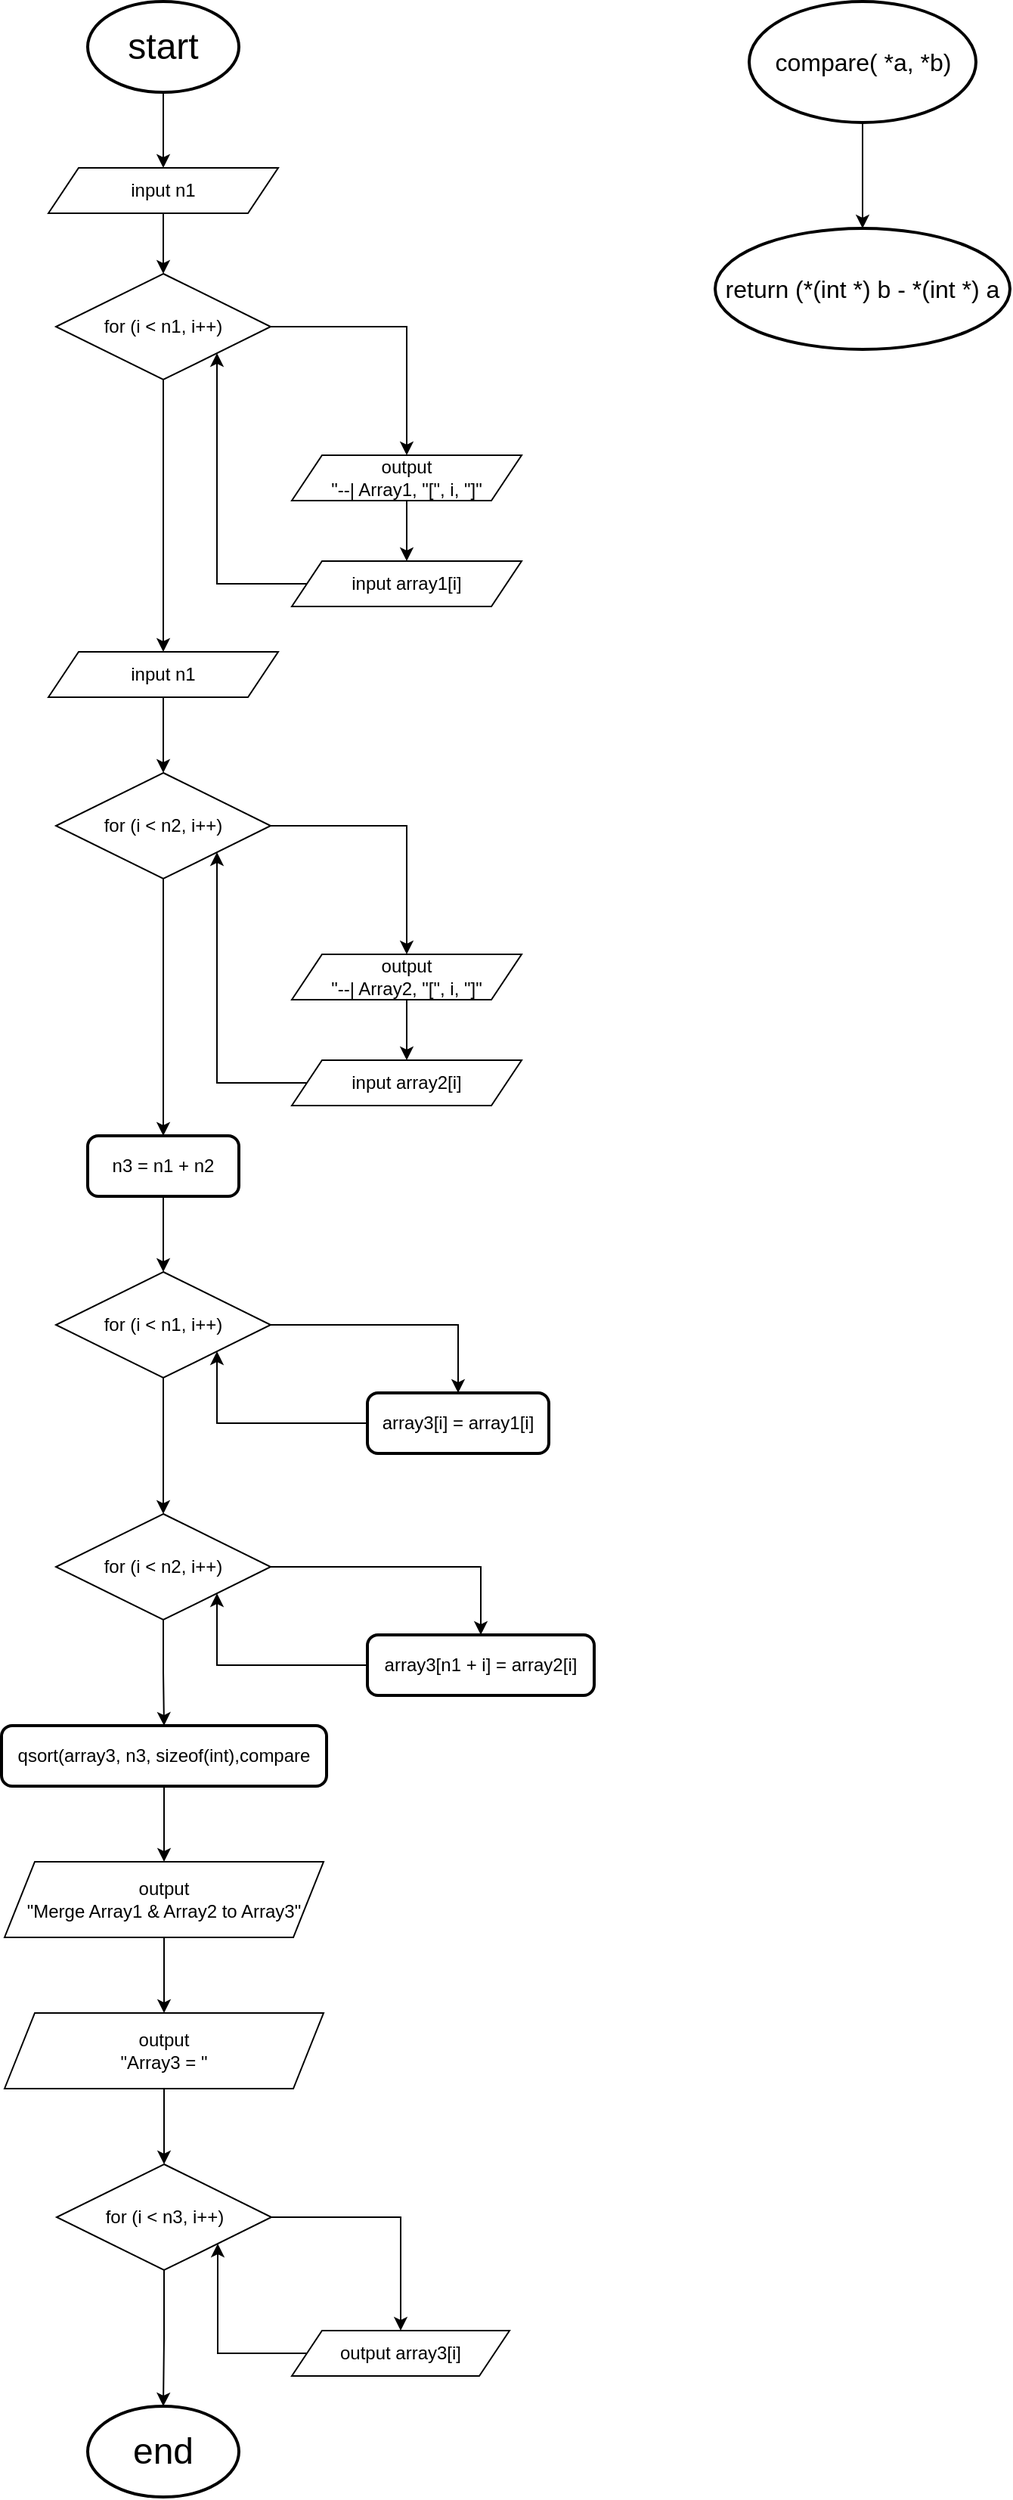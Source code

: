 <mxfile version="25.0.3">
  <diagram name="Page-1" id="SSajYdOYX4zulc2PRrKl">
    <mxGraphModel dx="1434" dy="746" grid="1" gridSize="10" guides="1" tooltips="1" connect="1" arrows="1" fold="1" page="1" pageScale="1" pageWidth="850" pageHeight="1100" math="0" shadow="0">
      <root>
        <mxCell id="0" />
        <mxCell id="1" parent="0" />
        <mxCell id="HTiZG0fGV4V8QeB7wR9G-9" style="edgeStyle=orthogonalEdgeStyle;rounded=0;orthogonalLoop=1;jettySize=auto;html=1;entryX=0.5;entryY=0;entryDx=0;entryDy=0;" edge="1" parent="1" source="HTiZG0fGV4V8QeB7wR9G-1" target="HTiZG0fGV4V8QeB7wR9G-4">
          <mxGeometry relative="1" as="geometry" />
        </mxCell>
        <mxCell id="HTiZG0fGV4V8QeB7wR9G-1" value="&lt;font style=&quot;font-size: 24px;&quot;&gt;start&lt;/font&gt;" style="strokeWidth=2;html=1;shape=mxgraph.flowchart.start_1;whiteSpace=wrap;" vertex="1" parent="1">
          <mxGeometry x="375" y="40" width="100" height="60" as="geometry" />
        </mxCell>
        <mxCell id="HTiZG0fGV4V8QeB7wR9G-2" value="&lt;font style=&quot;font-size: 24px;&quot;&gt;end&lt;/font&gt;" style="strokeWidth=2;html=1;shape=mxgraph.flowchart.start_1;whiteSpace=wrap;" vertex="1" parent="1">
          <mxGeometry x="375" y="1630" width="100" height="60" as="geometry" />
        </mxCell>
        <mxCell id="HTiZG0fGV4V8QeB7wR9G-11" style="edgeStyle=orthogonalEdgeStyle;rounded=0;orthogonalLoop=1;jettySize=auto;html=1;entryX=0.5;entryY=0;entryDx=0;entryDy=0;" edge="1" parent="1" source="HTiZG0fGV4V8QeB7wR9G-3" target="HTiZG0fGV4V8QeB7wR9G-7">
          <mxGeometry relative="1" as="geometry" />
        </mxCell>
        <mxCell id="HTiZG0fGV4V8QeB7wR9G-15" style="edgeStyle=orthogonalEdgeStyle;rounded=0;orthogonalLoop=1;jettySize=auto;html=1;entryX=0.5;entryY=0;entryDx=0;entryDy=0;" edge="1" parent="1" source="HTiZG0fGV4V8QeB7wR9G-3" target="HTiZG0fGV4V8QeB7wR9G-14">
          <mxGeometry relative="1" as="geometry" />
        </mxCell>
        <mxCell id="HTiZG0fGV4V8QeB7wR9G-3" value="for (i &amp;lt; n1, i++)" style="rhombus;whiteSpace=wrap;html=1;" vertex="1" parent="1">
          <mxGeometry x="354" y="220" width="142" height="70" as="geometry" />
        </mxCell>
        <mxCell id="HTiZG0fGV4V8QeB7wR9G-10" style="edgeStyle=orthogonalEdgeStyle;rounded=0;orthogonalLoop=1;jettySize=auto;html=1;entryX=0.5;entryY=0;entryDx=0;entryDy=0;" edge="1" parent="1" source="HTiZG0fGV4V8QeB7wR9G-4" target="HTiZG0fGV4V8QeB7wR9G-3">
          <mxGeometry relative="1" as="geometry" />
        </mxCell>
        <mxCell id="HTiZG0fGV4V8QeB7wR9G-4" value="input n1" style="shape=parallelogram;perimeter=parallelogramPerimeter;whiteSpace=wrap;html=1;fixedSize=1;" vertex="1" parent="1">
          <mxGeometry x="349" y="150" width="152" height="30" as="geometry" />
        </mxCell>
        <mxCell id="HTiZG0fGV4V8QeB7wR9G-27" style="edgeStyle=orthogonalEdgeStyle;rounded=0;orthogonalLoop=1;jettySize=auto;html=1;entryX=0.5;entryY=0;entryDx=0;entryDy=0;" edge="1" parent="1" source="HTiZG0fGV4V8QeB7wR9G-5" target="HTiZG0fGV4V8QeB7wR9G-23">
          <mxGeometry relative="1" as="geometry" />
        </mxCell>
        <mxCell id="HTiZG0fGV4V8QeB7wR9G-5" value="n3 = n1 + n2" style="rounded=1;whiteSpace=wrap;html=1;absoluteArcSize=1;arcSize=14;strokeWidth=2;" vertex="1" parent="1">
          <mxGeometry x="375" y="790" width="100" height="40" as="geometry" />
        </mxCell>
        <mxCell id="HTiZG0fGV4V8QeB7wR9G-12" style="edgeStyle=orthogonalEdgeStyle;rounded=0;orthogonalLoop=1;jettySize=auto;html=1;" edge="1" parent="1" source="HTiZG0fGV4V8QeB7wR9G-7" target="HTiZG0fGV4V8QeB7wR9G-8">
          <mxGeometry relative="1" as="geometry" />
        </mxCell>
        <mxCell id="HTiZG0fGV4V8QeB7wR9G-7" value="output&lt;div&gt;&quot;--| Array1, &quot;[&quot;, i, &quot;]&quot;&lt;br&gt;&lt;/div&gt;" style="shape=parallelogram;perimeter=parallelogramPerimeter;whiteSpace=wrap;html=1;fixedSize=1;" vertex="1" parent="1">
          <mxGeometry x="510" y="340" width="152" height="30" as="geometry" />
        </mxCell>
        <mxCell id="HTiZG0fGV4V8QeB7wR9G-13" style="edgeStyle=orthogonalEdgeStyle;rounded=0;orthogonalLoop=1;jettySize=auto;html=1;entryX=1;entryY=1;entryDx=0;entryDy=0;" edge="1" parent="1" source="HTiZG0fGV4V8QeB7wR9G-8" target="HTiZG0fGV4V8QeB7wR9G-3">
          <mxGeometry relative="1" as="geometry" />
        </mxCell>
        <mxCell id="HTiZG0fGV4V8QeB7wR9G-8" value="input array1[i]" style="shape=parallelogram;perimeter=parallelogramPerimeter;whiteSpace=wrap;html=1;fixedSize=1;" vertex="1" parent="1">
          <mxGeometry x="510" y="410" width="152" height="30" as="geometry" />
        </mxCell>
        <mxCell id="HTiZG0fGV4V8QeB7wR9G-19" style="edgeStyle=orthogonalEdgeStyle;rounded=0;orthogonalLoop=1;jettySize=auto;html=1;entryX=0.5;entryY=0;entryDx=0;entryDy=0;" edge="1" parent="1" source="HTiZG0fGV4V8QeB7wR9G-14" target="HTiZG0fGV4V8QeB7wR9G-16">
          <mxGeometry relative="1" as="geometry" />
        </mxCell>
        <mxCell id="HTiZG0fGV4V8QeB7wR9G-14" value="input n1" style="shape=parallelogram;perimeter=parallelogramPerimeter;whiteSpace=wrap;html=1;fixedSize=1;" vertex="1" parent="1">
          <mxGeometry x="349" y="470" width="152" height="30" as="geometry" />
        </mxCell>
        <mxCell id="HTiZG0fGV4V8QeB7wR9G-20" style="edgeStyle=orthogonalEdgeStyle;rounded=0;orthogonalLoop=1;jettySize=auto;html=1;entryX=0.5;entryY=0;entryDx=0;entryDy=0;" edge="1" parent="1" source="HTiZG0fGV4V8QeB7wR9G-16" target="HTiZG0fGV4V8QeB7wR9G-17">
          <mxGeometry relative="1" as="geometry" />
        </mxCell>
        <mxCell id="HTiZG0fGV4V8QeB7wR9G-28" style="edgeStyle=orthogonalEdgeStyle;rounded=0;orthogonalLoop=1;jettySize=auto;html=1;entryX=0.5;entryY=0;entryDx=0;entryDy=0;" edge="1" parent="1" source="HTiZG0fGV4V8QeB7wR9G-16" target="HTiZG0fGV4V8QeB7wR9G-5">
          <mxGeometry relative="1" as="geometry" />
        </mxCell>
        <mxCell id="HTiZG0fGV4V8QeB7wR9G-16" value="for (i &amp;lt; n2, i++)" style="rhombus;whiteSpace=wrap;html=1;" vertex="1" parent="1">
          <mxGeometry x="354" y="550" width="142" height="70" as="geometry" />
        </mxCell>
        <mxCell id="HTiZG0fGV4V8QeB7wR9G-21" style="edgeStyle=orthogonalEdgeStyle;rounded=0;orthogonalLoop=1;jettySize=auto;html=1;entryX=0.5;entryY=0;entryDx=0;entryDy=0;" edge="1" parent="1" source="HTiZG0fGV4V8QeB7wR9G-17" target="HTiZG0fGV4V8QeB7wR9G-18">
          <mxGeometry relative="1" as="geometry" />
        </mxCell>
        <mxCell id="HTiZG0fGV4V8QeB7wR9G-17" value="output&lt;div&gt;&quot;--| Array2, &quot;[&quot;, i, &quot;]&quot;&lt;br&gt;&lt;/div&gt;" style="shape=parallelogram;perimeter=parallelogramPerimeter;whiteSpace=wrap;html=1;fixedSize=1;" vertex="1" parent="1">
          <mxGeometry x="510" y="670" width="152" height="30" as="geometry" />
        </mxCell>
        <mxCell id="HTiZG0fGV4V8QeB7wR9G-22" style="edgeStyle=orthogonalEdgeStyle;rounded=0;orthogonalLoop=1;jettySize=auto;html=1;entryX=1;entryY=1;entryDx=0;entryDy=0;" edge="1" parent="1" source="HTiZG0fGV4V8QeB7wR9G-18" target="HTiZG0fGV4V8QeB7wR9G-16">
          <mxGeometry relative="1" as="geometry" />
        </mxCell>
        <mxCell id="HTiZG0fGV4V8QeB7wR9G-18" value="input array2[i]" style="shape=parallelogram;perimeter=parallelogramPerimeter;whiteSpace=wrap;html=1;fixedSize=1;" vertex="1" parent="1">
          <mxGeometry x="510" y="740" width="152" height="30" as="geometry" />
        </mxCell>
        <mxCell id="HTiZG0fGV4V8QeB7wR9G-29" style="edgeStyle=orthogonalEdgeStyle;rounded=0;orthogonalLoop=1;jettySize=auto;html=1;entryX=0.5;entryY=0;entryDx=0;entryDy=0;" edge="1" parent="1" source="HTiZG0fGV4V8QeB7wR9G-23" target="HTiZG0fGV4V8QeB7wR9G-25">
          <mxGeometry relative="1" as="geometry" />
        </mxCell>
        <mxCell id="HTiZG0fGV4V8QeB7wR9G-31" style="edgeStyle=orthogonalEdgeStyle;rounded=0;orthogonalLoop=1;jettySize=auto;html=1;exitX=0.5;exitY=1;exitDx=0;exitDy=0;entryX=0.5;entryY=0;entryDx=0;entryDy=0;" edge="1" parent="1" source="HTiZG0fGV4V8QeB7wR9G-23" target="HTiZG0fGV4V8QeB7wR9G-24">
          <mxGeometry relative="1" as="geometry" />
        </mxCell>
        <mxCell id="HTiZG0fGV4V8QeB7wR9G-23" value="for (i &amp;lt; n1, i++)" style="rhombus;whiteSpace=wrap;html=1;" vertex="1" parent="1">
          <mxGeometry x="354" y="880" width="142" height="70" as="geometry" />
        </mxCell>
        <mxCell id="HTiZG0fGV4V8QeB7wR9G-32" style="edgeStyle=orthogonalEdgeStyle;rounded=0;orthogonalLoop=1;jettySize=auto;html=1;entryX=0.5;entryY=0;entryDx=0;entryDy=0;" edge="1" parent="1" source="HTiZG0fGV4V8QeB7wR9G-24" target="HTiZG0fGV4V8QeB7wR9G-26">
          <mxGeometry relative="1" as="geometry" />
        </mxCell>
        <mxCell id="HTiZG0fGV4V8QeB7wR9G-35" style="edgeStyle=orthogonalEdgeStyle;rounded=0;orthogonalLoop=1;jettySize=auto;html=1;entryX=0.5;entryY=0;entryDx=0;entryDy=0;" edge="1" parent="1" source="HTiZG0fGV4V8QeB7wR9G-24" target="HTiZG0fGV4V8QeB7wR9G-34">
          <mxGeometry relative="1" as="geometry" />
        </mxCell>
        <mxCell id="HTiZG0fGV4V8QeB7wR9G-24" value="for (i &amp;lt; n2, i++)" style="rhombus;whiteSpace=wrap;html=1;" vertex="1" parent="1">
          <mxGeometry x="354" y="1040" width="142" height="70" as="geometry" />
        </mxCell>
        <mxCell id="HTiZG0fGV4V8QeB7wR9G-30" style="edgeStyle=orthogonalEdgeStyle;rounded=0;orthogonalLoop=1;jettySize=auto;html=1;entryX=1;entryY=1;entryDx=0;entryDy=0;" edge="1" parent="1" source="HTiZG0fGV4V8QeB7wR9G-25" target="HTiZG0fGV4V8QeB7wR9G-23">
          <mxGeometry relative="1" as="geometry" />
        </mxCell>
        <mxCell id="HTiZG0fGV4V8QeB7wR9G-25" value="array3[i] = array1[i]" style="rounded=1;whiteSpace=wrap;html=1;absoluteArcSize=1;arcSize=14;strokeWidth=2;" vertex="1" parent="1">
          <mxGeometry x="560" y="960" width="120" height="40" as="geometry" />
        </mxCell>
        <mxCell id="HTiZG0fGV4V8QeB7wR9G-33" style="edgeStyle=orthogonalEdgeStyle;rounded=0;orthogonalLoop=1;jettySize=auto;html=1;entryX=1;entryY=1;entryDx=0;entryDy=0;" edge="1" parent="1" source="HTiZG0fGV4V8QeB7wR9G-26" target="HTiZG0fGV4V8QeB7wR9G-24">
          <mxGeometry relative="1" as="geometry" />
        </mxCell>
        <mxCell id="HTiZG0fGV4V8QeB7wR9G-26" value="array3[n1 + i] = array2[i]" style="rounded=1;whiteSpace=wrap;html=1;absoluteArcSize=1;arcSize=14;strokeWidth=2;" vertex="1" parent="1">
          <mxGeometry x="560" y="1120" width="150" height="40" as="geometry" />
        </mxCell>
        <mxCell id="HTiZG0fGV4V8QeB7wR9G-37" style="edgeStyle=orthogonalEdgeStyle;rounded=0;orthogonalLoop=1;jettySize=auto;html=1;entryX=0.5;entryY=0;entryDx=0;entryDy=0;" edge="1" parent="1" source="HTiZG0fGV4V8QeB7wR9G-34" target="HTiZG0fGV4V8QeB7wR9G-36">
          <mxGeometry relative="1" as="geometry" />
        </mxCell>
        <mxCell id="HTiZG0fGV4V8QeB7wR9G-34" value="qsort(array3, n3, sizeof(int),compare" style="rounded=1;whiteSpace=wrap;html=1;absoluteArcSize=1;arcSize=14;strokeWidth=2;" vertex="1" parent="1">
          <mxGeometry x="318" y="1180" width="215" height="40" as="geometry" />
        </mxCell>
        <mxCell id="HTiZG0fGV4V8QeB7wR9G-39" style="edgeStyle=orthogonalEdgeStyle;rounded=0;orthogonalLoop=1;jettySize=auto;html=1;entryX=0.5;entryY=0;entryDx=0;entryDy=0;" edge="1" parent="1" source="HTiZG0fGV4V8QeB7wR9G-36" target="HTiZG0fGV4V8QeB7wR9G-38">
          <mxGeometry relative="1" as="geometry" />
        </mxCell>
        <mxCell id="HTiZG0fGV4V8QeB7wR9G-36" value="output&lt;div&gt;&quot;Merge Array1 &amp;amp; Array2 to Array3&quot;&lt;/div&gt;" style="shape=parallelogram;perimeter=parallelogramPerimeter;whiteSpace=wrap;html=1;fixedSize=1;" vertex="1" parent="1">
          <mxGeometry x="320" y="1270" width="211" height="50" as="geometry" />
        </mxCell>
        <mxCell id="HTiZG0fGV4V8QeB7wR9G-42" style="edgeStyle=orthogonalEdgeStyle;rounded=0;orthogonalLoop=1;jettySize=auto;html=1;entryX=0.5;entryY=0;entryDx=0;entryDy=0;" edge="1" parent="1" source="HTiZG0fGV4V8QeB7wR9G-38" target="HTiZG0fGV4V8QeB7wR9G-40">
          <mxGeometry relative="1" as="geometry" />
        </mxCell>
        <mxCell id="HTiZG0fGV4V8QeB7wR9G-38" value="output&lt;div&gt;&quot;Array3 = &quot;&lt;/div&gt;" style="shape=parallelogram;perimeter=parallelogramPerimeter;whiteSpace=wrap;html=1;fixedSize=1;" vertex="1" parent="1">
          <mxGeometry x="320" y="1370" width="211" height="50" as="geometry" />
        </mxCell>
        <mxCell id="HTiZG0fGV4V8QeB7wR9G-43" style="edgeStyle=orthogonalEdgeStyle;rounded=0;orthogonalLoop=1;jettySize=auto;html=1;entryX=0.5;entryY=0;entryDx=0;entryDy=0;" edge="1" parent="1" source="HTiZG0fGV4V8QeB7wR9G-40" target="HTiZG0fGV4V8QeB7wR9G-41">
          <mxGeometry relative="1" as="geometry" />
        </mxCell>
        <mxCell id="HTiZG0fGV4V8QeB7wR9G-40" value="for (i &amp;lt; n3, i++)" style="rhombus;whiteSpace=wrap;html=1;" vertex="1" parent="1">
          <mxGeometry x="354.5" y="1470" width="142" height="70" as="geometry" />
        </mxCell>
        <mxCell id="HTiZG0fGV4V8QeB7wR9G-44" style="edgeStyle=orthogonalEdgeStyle;rounded=0;orthogonalLoop=1;jettySize=auto;html=1;entryX=1;entryY=1;entryDx=0;entryDy=0;" edge="1" parent="1" source="HTiZG0fGV4V8QeB7wR9G-41" target="HTiZG0fGV4V8QeB7wR9G-40">
          <mxGeometry relative="1" as="geometry" />
        </mxCell>
        <mxCell id="HTiZG0fGV4V8QeB7wR9G-41" value="output array3[i]" style="shape=parallelogram;perimeter=parallelogramPerimeter;whiteSpace=wrap;html=1;fixedSize=1;" vertex="1" parent="1">
          <mxGeometry x="510" y="1580" width="144" height="30" as="geometry" />
        </mxCell>
        <mxCell id="HTiZG0fGV4V8QeB7wR9G-45" style="edgeStyle=orthogonalEdgeStyle;rounded=0;orthogonalLoop=1;jettySize=auto;html=1;entryX=0.5;entryY=0;entryDx=0;entryDy=0;entryPerimeter=0;" edge="1" parent="1" source="HTiZG0fGV4V8QeB7wR9G-40" target="HTiZG0fGV4V8QeB7wR9G-2">
          <mxGeometry relative="1" as="geometry" />
        </mxCell>
        <mxCell id="HTiZG0fGV4V8QeB7wR9G-47" value="&lt;font style=&quot;font-size: 16px;&quot;&gt;compare( *a, *b)&lt;/font&gt;" style="strokeWidth=2;html=1;shape=mxgraph.flowchart.start_1;whiteSpace=wrap;" vertex="1" parent="1">
          <mxGeometry x="812.5" y="40" width="150" height="80" as="geometry" />
        </mxCell>
        <mxCell id="HTiZG0fGV4V8QeB7wR9G-48" value="&lt;font style=&quot;font-size: 16px;&quot;&gt;return (*(int *) b - *(int *) a&lt;/font&gt;" style="strokeWidth=2;html=1;shape=mxgraph.flowchart.start_1;whiteSpace=wrap;" vertex="1" parent="1">
          <mxGeometry x="790" y="190" width="195" height="80" as="geometry" />
        </mxCell>
        <mxCell id="HTiZG0fGV4V8QeB7wR9G-49" style="edgeStyle=orthogonalEdgeStyle;rounded=0;orthogonalLoop=1;jettySize=auto;html=1;entryX=0.5;entryY=0;entryDx=0;entryDy=0;entryPerimeter=0;" edge="1" parent="1" source="HTiZG0fGV4V8QeB7wR9G-47" target="HTiZG0fGV4V8QeB7wR9G-48">
          <mxGeometry relative="1" as="geometry" />
        </mxCell>
      </root>
    </mxGraphModel>
  </diagram>
</mxfile>
